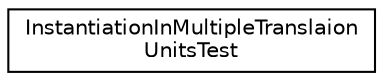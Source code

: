 digraph "类继承关系图"
{
  edge [fontname="Helvetica",fontsize="10",labelfontname="Helvetica",labelfontsize="10"];
  node [fontname="Helvetica",fontsize="10",shape=record];
  rankdir="LR";
  Node0 [label="InstantiationInMultipleTranslaion\lUnitsTest",height=0.2,width=0.4,color="black", fillcolor="white", style="filled",URL="$class_instantiation_in_multiple_translaion_units_test.html"];
}
